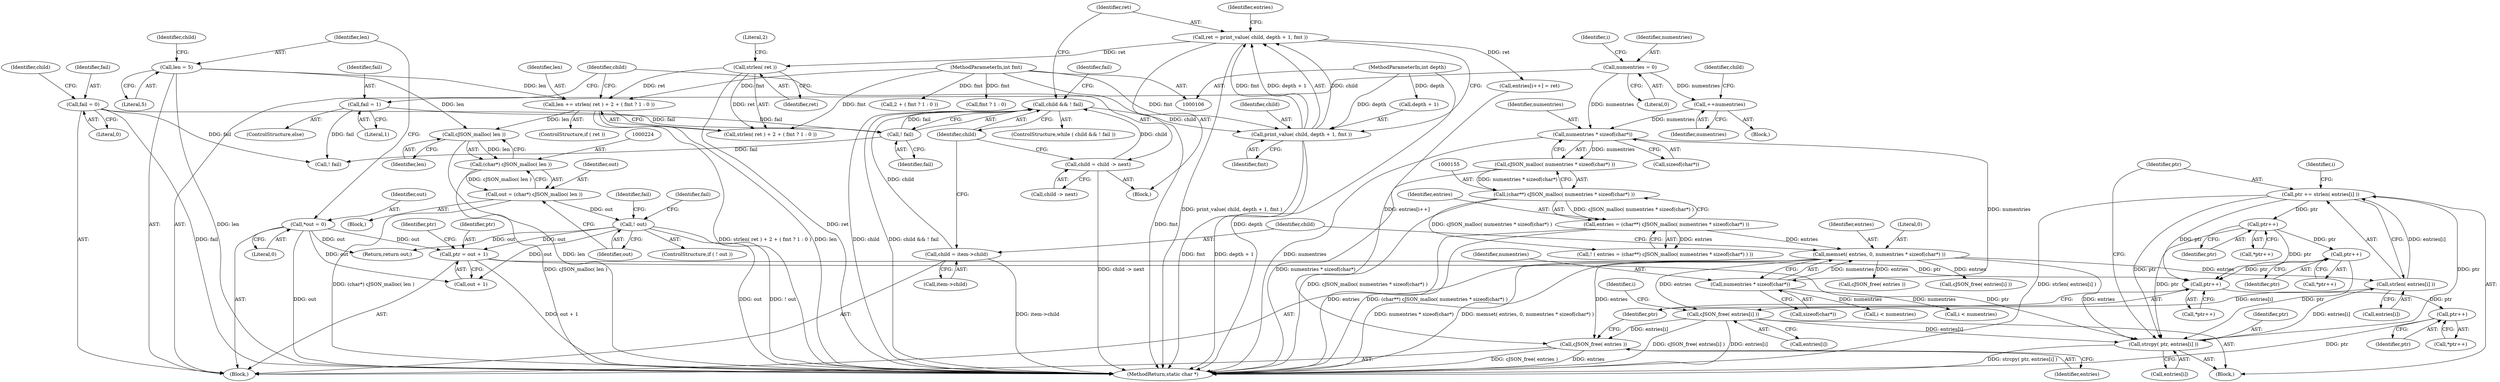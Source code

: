 digraph "1_iperf_91f2fa59e8ed80dfbf400add0164ee0e508e412a_40@API" {
"1000285" [label="(Call,ptr += strlen( entries[i] ))"];
"1000287" [label="(Call,strlen( entries[i] ))"];
"1000163" [label="(Call,memset( entries, 0, numentries * sizeof(char*) ))"];
"1000152" [label="(Call,entries = (char**) cJSON_malloc( numentries * sizeof(char*) ))"];
"1000154" [label="(Call,(char**) cJSON_malloc( numentries * sizeof(char*) ))"];
"1000156" [label="(Call,cJSON_malloc( numentries * sizeof(char*) ))"];
"1000157" [label="(Call,numentries * sizeof(char*))"];
"1000129" [label="(Call,numentries = 0)"];
"1000143" [label="(Call,++numentries)"];
"1000166" [label="(Call,numentries * sizeof(char*))"];
"1000280" [label="(Call,strcpy( ptr, entries[i] ))"];
"1000285" [label="(Call,ptr += strlen( entries[i] ))"];
"1000300" [label="(Call,ptr++)"];
"1000261" [label="(Call,ptr = out + 1)"];
"1000113" [label="(Call,*out = 0)"];
"1000228" [label="(Call,! out)"];
"1000221" [label="(Call,out = (char*) cJSON_malloc( len ))"];
"1000223" [label="(Call,(char*) cJSON_malloc( len ))"];
"1000225" [label="(Call,cJSON_malloc( len ))"];
"1000119" [label="(Call,len = 5)"];
"1000197" [label="(Call,len += strlen( ret ) + 2 + ( fmt ? 1 : 0 ))"];
"1000200" [label="(Call,strlen( ret ))"];
"1000181" [label="(Call,ret = print_value( child, depth + 1, fmt ))"];
"1000183" [label="(Call,print_value( child, depth + 1, fmt ))"];
"1000176" [label="(Call,child && ! fail)"];
"1000212" [label="(Call,child = child -> next)"];
"1000170" [label="(Call,child = item->child)"];
"1000178" [label="(Call,! fail)"];
"1000209" [label="(Call,fail = 1)"];
"1000137" [label="(Call,fail = 0)"];
"1000108" [label="(MethodParameterIn,int depth)"];
"1000109" [label="(MethodParameterIn,int fmt)"];
"1000307" [label="(Call,ptr++)"];
"1000314" [label="(Call,cJSON_free( entries[i] ))"];
"1000322" [label="(Call,ptr++)"];
"1000327" [label="(Call,ptr++)"];
"1000318" [label="(Call,cJSON_free( entries ))"];
"1000195" [label="(ControlStructure,if ( ret ))"];
"1000204" [label="(Call,fmt ? 1 : 0)"];
"1000110" [label="(Block,)"];
"1000225" [label="(Call,cJSON_malloc( len ))"];
"1000172" [label="(Call,item->child)"];
"1000281" [label="(Identifier,ptr)"];
"1000113" [label="(Call,*out = 0)"];
"1000178" [label="(Call,! fail)"];
"1000234" [label="(Identifier,fail)"];
"1000130" [label="(Identifier,numentries)"];
"1000268" [label="(Identifier,ptr)"];
"1000180" [label="(Block,)"];
"1000314" [label="(Call,cJSON_free( entries[i] ))"];
"1000219" [label="(Identifier,fail)"];
"1000175" [label="(ControlStructure,while ( child && ! fail ))"];
"1000131" [label="(Literal,0)"];
"1000198" [label="(Identifier,len)"];
"1000176" [label="(Call,child && ! fail)"];
"1000137" [label="(Call,fail = 0)"];
"1000263" [label="(Call,out + 1)"];
"1000280" [label="(Call,strcpy( ptr, entries[i] ))"];
"1000212" [label="(Call,child = child -> next)"];
"1000253" [label="(Call,cJSON_free( entries ))"];
"1000188" [label="(Identifier,fmt)"];
"1000181" [label="(Call,ret = print_value( child, depth + 1, fmt ))"];
"1000262" [label="(Identifier,ptr)"];
"1000321" [label="(Call,*ptr++)"];
"1000226" [label="(Identifier,len)"];
"1000285" [label="(Call,ptr += strlen( entries[i] ))"];
"1000154" [label="(Call,(char**) cJSON_malloc( numentries * sizeof(char*) ))"];
"1000182" [label="(Identifier,ret)"];
"1000152" [label="(Call,entries = (char**) cJSON_malloc( numentries * sizeof(char*) ))"];
"1000165" [label="(Literal,0)"];
"1000240" [label="(Call,i < numentries)"];
"1000222" [label="(Identifier,out)"];
"1000279" [label="(Block,)"];
"1000121" [label="(Literal,5)"];
"1000151" [label="(Call,! ( entries = (char**) cJSON_malloc( numentries * sizeof(char*) ) ))"];
"1000319" [label="(Identifier,entries)"];
"1000326" [label="(Call,*ptr++)"];
"1000177" [label="(Identifier,child)"];
"1000146" [label="(Identifier,child)"];
"1000168" [label="(Call,sizeof(char*))"];
"1000115" [label="(Literal,0)"];
"1000220" [label="(Block,)"];
"1000286" [label="(Identifier,ptr)"];
"1000156" [label="(Call,cJSON_malloc( numentries * sizeof(char*) ))"];
"1000227" [label="(ControlStructure,if ( ! out ))"];
"1000315" [label="(Call,entries[i])"];
"1000139" [label="(Literal,0)"];
"1000163" [label="(Call,memset( entries, 0, numentries * sizeof(char*) ))"];
"1000108" [label="(MethodParameterIn,int depth)"];
"1000203" [label="(Literal,2)"];
"1000328" [label="(Identifier,ptr)"];
"1000191" [label="(Identifier,entries)"];
"1000327" [label="(Call,ptr++)"];
"1000332" [label="(MethodReturn,static char *)"];
"1000278" [label="(Identifier,i)"];
"1000318" [label="(Call,cJSON_free( entries ))"];
"1000153" [label="(Identifier,entries)"];
"1000228" [label="(Call,! out)"];
"1000124" [label="(Identifier,child)"];
"1000282" [label="(Call,entries[i])"];
"1000158" [label="(Identifier,numentries)"];
"1000274" [label="(Call,i < numentries)"];
"1000218" [label="(Call,! fail)"];
"1000164" [label="(Identifier,entries)"];
"1000221" [label="(Call,out = (char*) cJSON_malloc( len ))"];
"1000171" [label="(Identifier,child)"];
"1000129" [label="(Call,numentries = 0)"];
"1000308" [label="(Identifier,ptr)"];
"1000200" [label="(Call,strlen( ret ))"];
"1000261" [label="(Call,ptr = out + 1)"];
"1000209" [label="(Call,fail = 1)"];
"1000214" [label="(Call,child -> next)"];
"1000307" [label="(Call,ptr++)"];
"1000197" [label="(Call,len += strlen( ret ) + 2 + ( fmt ? 1 : 0 ))"];
"1000249" [label="(Call,cJSON_free( entries[i] ))"];
"1000144" [label="(Identifier,numentries)"];
"1000119" [label="(Call,len = 5)"];
"1000120" [label="(Identifier,len)"];
"1000184" [label="(Identifier,child)"];
"1000229" [label="(Identifier,out)"];
"1000166" [label="(Call,numentries * sizeof(char*))"];
"1000143" [label="(Call,++numentries)"];
"1000300" [label="(Call,ptr++)"];
"1000170" [label="(Call,child = item->child)"];
"1000293" [label="(Identifier,i)"];
"1000306" [label="(Call,*ptr++)"];
"1000138" [label="(Identifier,fail)"];
"1000301" [label="(Identifier,ptr)"];
"1000223" [label="(Call,(char*) cJSON_malloc( len ))"];
"1000208" [label="(ControlStructure,else)"];
"1000322" [label="(Call,ptr++)"];
"1000185" [label="(Call,depth + 1)"];
"1000330" [label="(Return,return out;)"];
"1000157" [label="(Call,numentries * sizeof(char*))"];
"1000211" [label="(Literal,1)"];
"1000179" [label="(Identifier,fail)"];
"1000183" [label="(Call,print_value( child, depth + 1, fmt ))"];
"1000114" [label="(Identifier,out)"];
"1000231" [label="(Identifier,fail)"];
"1000201" [label="(Identifier,ret)"];
"1000299" [label="(Call,*ptr++)"];
"1000202" [label="(Call,2 + ( fmt ? 1 : 0 ))"];
"1000199" [label="(Call,strlen( ret ) + 2 + ( fmt ? 1 : 0 ))"];
"1000323" [label="(Identifier,ptr)"];
"1000210" [label="(Identifier,fail)"];
"1000159" [label="(Call,sizeof(char*))"];
"1000142" [label="(Block,)"];
"1000213" [label="(Identifier,child)"];
"1000109" [label="(MethodParameterIn,int fmt)"];
"1000141" [label="(Identifier,child)"];
"1000189" [label="(Call,entries[i++] = ret)"];
"1000287" [label="(Call,strlen( entries[i] ))"];
"1000167" [label="(Identifier,numentries)"];
"1000288" [label="(Call,entries[i])"];
"1000134" [label="(Identifier,i)"];
"1000285" -> "1000279"  [label="AST: "];
"1000285" -> "1000287"  [label="CFG: "];
"1000286" -> "1000285"  [label="AST: "];
"1000287" -> "1000285"  [label="AST: "];
"1000293" -> "1000285"  [label="CFG: "];
"1000285" -> "1000332"  [label="DDG: strlen( entries[i] )"];
"1000285" -> "1000280"  [label="DDG: ptr"];
"1000287" -> "1000285"  [label="DDG: entries[i]"];
"1000280" -> "1000285"  [label="DDG: ptr"];
"1000285" -> "1000300"  [label="DDG: ptr"];
"1000285" -> "1000322"  [label="DDG: ptr"];
"1000287" -> "1000288"  [label="CFG: "];
"1000288" -> "1000287"  [label="AST: "];
"1000163" -> "1000287"  [label="DDG: entries"];
"1000280" -> "1000287"  [label="DDG: entries[i]"];
"1000287" -> "1000314"  [label="DDG: entries[i]"];
"1000163" -> "1000110"  [label="AST: "];
"1000163" -> "1000166"  [label="CFG: "];
"1000164" -> "1000163"  [label="AST: "];
"1000165" -> "1000163"  [label="AST: "];
"1000166" -> "1000163"  [label="AST: "];
"1000171" -> "1000163"  [label="CFG: "];
"1000163" -> "1000332"  [label="DDG: numentries * sizeof(char*)"];
"1000163" -> "1000332"  [label="DDG: memset( entries, 0, numentries * sizeof(char*) )"];
"1000152" -> "1000163"  [label="DDG: entries"];
"1000166" -> "1000163"  [label="DDG: numentries"];
"1000163" -> "1000249"  [label="DDG: entries"];
"1000163" -> "1000253"  [label="DDG: entries"];
"1000163" -> "1000280"  [label="DDG: entries"];
"1000163" -> "1000314"  [label="DDG: entries"];
"1000163" -> "1000318"  [label="DDG: entries"];
"1000152" -> "1000151"  [label="AST: "];
"1000152" -> "1000154"  [label="CFG: "];
"1000153" -> "1000152"  [label="AST: "];
"1000154" -> "1000152"  [label="AST: "];
"1000151" -> "1000152"  [label="CFG: "];
"1000152" -> "1000332"  [label="DDG: entries"];
"1000152" -> "1000332"  [label="DDG: (char**) cJSON_malloc( numentries * sizeof(char*) )"];
"1000152" -> "1000151"  [label="DDG: entries"];
"1000154" -> "1000152"  [label="DDG: cJSON_malloc( numentries * sizeof(char*) )"];
"1000154" -> "1000156"  [label="CFG: "];
"1000155" -> "1000154"  [label="AST: "];
"1000156" -> "1000154"  [label="AST: "];
"1000154" -> "1000332"  [label="DDG: cJSON_malloc( numentries * sizeof(char*) )"];
"1000154" -> "1000151"  [label="DDG: cJSON_malloc( numentries * sizeof(char*) )"];
"1000156" -> "1000154"  [label="DDG: numentries * sizeof(char*)"];
"1000156" -> "1000157"  [label="CFG: "];
"1000157" -> "1000156"  [label="AST: "];
"1000156" -> "1000332"  [label="DDG: numentries * sizeof(char*)"];
"1000157" -> "1000156"  [label="DDG: numentries"];
"1000157" -> "1000159"  [label="CFG: "];
"1000158" -> "1000157"  [label="AST: "];
"1000159" -> "1000157"  [label="AST: "];
"1000157" -> "1000332"  [label="DDG: numentries"];
"1000129" -> "1000157"  [label="DDG: numentries"];
"1000143" -> "1000157"  [label="DDG: numentries"];
"1000157" -> "1000166"  [label="DDG: numentries"];
"1000129" -> "1000110"  [label="AST: "];
"1000129" -> "1000131"  [label="CFG: "];
"1000130" -> "1000129"  [label="AST: "];
"1000131" -> "1000129"  [label="AST: "];
"1000134" -> "1000129"  [label="CFG: "];
"1000129" -> "1000143"  [label="DDG: numentries"];
"1000143" -> "1000142"  [label="AST: "];
"1000143" -> "1000144"  [label="CFG: "];
"1000144" -> "1000143"  [label="AST: "];
"1000146" -> "1000143"  [label="CFG: "];
"1000166" -> "1000168"  [label="CFG: "];
"1000167" -> "1000166"  [label="AST: "];
"1000168" -> "1000166"  [label="AST: "];
"1000166" -> "1000240"  [label="DDG: numentries"];
"1000166" -> "1000274"  [label="DDG: numentries"];
"1000280" -> "1000279"  [label="AST: "];
"1000280" -> "1000282"  [label="CFG: "];
"1000281" -> "1000280"  [label="AST: "];
"1000282" -> "1000280"  [label="AST: "];
"1000286" -> "1000280"  [label="CFG: "];
"1000280" -> "1000332"  [label="DDG: strcpy( ptr, entries[i] )"];
"1000300" -> "1000280"  [label="DDG: ptr"];
"1000261" -> "1000280"  [label="DDG: ptr"];
"1000307" -> "1000280"  [label="DDG: ptr"];
"1000314" -> "1000280"  [label="DDG: entries[i]"];
"1000300" -> "1000299"  [label="AST: "];
"1000300" -> "1000301"  [label="CFG: "];
"1000301" -> "1000300"  [label="AST: "];
"1000299" -> "1000300"  [label="CFG: "];
"1000300" -> "1000307"  [label="DDG: ptr"];
"1000300" -> "1000322"  [label="DDG: ptr"];
"1000261" -> "1000110"  [label="AST: "];
"1000261" -> "1000263"  [label="CFG: "];
"1000262" -> "1000261"  [label="AST: "];
"1000263" -> "1000261"  [label="AST: "];
"1000268" -> "1000261"  [label="CFG: "];
"1000261" -> "1000332"  [label="DDG: out + 1"];
"1000113" -> "1000261"  [label="DDG: out"];
"1000228" -> "1000261"  [label="DDG: out"];
"1000261" -> "1000322"  [label="DDG: ptr"];
"1000113" -> "1000110"  [label="AST: "];
"1000113" -> "1000115"  [label="CFG: "];
"1000114" -> "1000113"  [label="AST: "];
"1000115" -> "1000113"  [label="AST: "];
"1000120" -> "1000113"  [label="CFG: "];
"1000113" -> "1000332"  [label="DDG: out"];
"1000113" -> "1000263"  [label="DDG: out"];
"1000113" -> "1000330"  [label="DDG: out"];
"1000228" -> "1000227"  [label="AST: "];
"1000228" -> "1000229"  [label="CFG: "];
"1000229" -> "1000228"  [label="AST: "];
"1000231" -> "1000228"  [label="CFG: "];
"1000234" -> "1000228"  [label="CFG: "];
"1000228" -> "1000332"  [label="DDG: ! out"];
"1000228" -> "1000332"  [label="DDG: out"];
"1000221" -> "1000228"  [label="DDG: out"];
"1000228" -> "1000263"  [label="DDG: out"];
"1000228" -> "1000330"  [label="DDG: out"];
"1000221" -> "1000220"  [label="AST: "];
"1000221" -> "1000223"  [label="CFG: "];
"1000222" -> "1000221"  [label="AST: "];
"1000223" -> "1000221"  [label="AST: "];
"1000229" -> "1000221"  [label="CFG: "];
"1000221" -> "1000332"  [label="DDG: (char*) cJSON_malloc( len )"];
"1000223" -> "1000221"  [label="DDG: cJSON_malloc( len )"];
"1000223" -> "1000225"  [label="CFG: "];
"1000224" -> "1000223"  [label="AST: "];
"1000225" -> "1000223"  [label="AST: "];
"1000223" -> "1000332"  [label="DDG: cJSON_malloc( len )"];
"1000225" -> "1000223"  [label="DDG: len"];
"1000225" -> "1000226"  [label="CFG: "];
"1000226" -> "1000225"  [label="AST: "];
"1000225" -> "1000332"  [label="DDG: len"];
"1000119" -> "1000225"  [label="DDG: len"];
"1000197" -> "1000225"  [label="DDG: len"];
"1000119" -> "1000110"  [label="AST: "];
"1000119" -> "1000121"  [label="CFG: "];
"1000120" -> "1000119"  [label="AST: "];
"1000121" -> "1000119"  [label="AST: "];
"1000124" -> "1000119"  [label="CFG: "];
"1000119" -> "1000332"  [label="DDG: len"];
"1000119" -> "1000197"  [label="DDG: len"];
"1000197" -> "1000195"  [label="AST: "];
"1000197" -> "1000199"  [label="CFG: "];
"1000198" -> "1000197"  [label="AST: "];
"1000199" -> "1000197"  [label="AST: "];
"1000213" -> "1000197"  [label="CFG: "];
"1000197" -> "1000332"  [label="DDG: strlen( ret ) + 2 + ( fmt ? 1 : 0 )"];
"1000197" -> "1000332"  [label="DDG: len"];
"1000200" -> "1000197"  [label="DDG: ret"];
"1000109" -> "1000197"  [label="DDG: fmt"];
"1000200" -> "1000199"  [label="AST: "];
"1000200" -> "1000201"  [label="CFG: "];
"1000201" -> "1000200"  [label="AST: "];
"1000203" -> "1000200"  [label="CFG: "];
"1000200" -> "1000332"  [label="DDG: ret"];
"1000200" -> "1000199"  [label="DDG: ret"];
"1000181" -> "1000200"  [label="DDG: ret"];
"1000181" -> "1000180"  [label="AST: "];
"1000181" -> "1000183"  [label="CFG: "];
"1000182" -> "1000181"  [label="AST: "];
"1000183" -> "1000181"  [label="AST: "];
"1000191" -> "1000181"  [label="CFG: "];
"1000181" -> "1000332"  [label="DDG: print_value( child, depth + 1, fmt )"];
"1000183" -> "1000181"  [label="DDG: child"];
"1000183" -> "1000181"  [label="DDG: depth + 1"];
"1000183" -> "1000181"  [label="DDG: fmt"];
"1000181" -> "1000189"  [label="DDG: ret"];
"1000183" -> "1000188"  [label="CFG: "];
"1000184" -> "1000183"  [label="AST: "];
"1000185" -> "1000183"  [label="AST: "];
"1000188" -> "1000183"  [label="AST: "];
"1000183" -> "1000332"  [label="DDG: depth + 1"];
"1000183" -> "1000332"  [label="DDG: fmt"];
"1000176" -> "1000183"  [label="DDG: child"];
"1000108" -> "1000183"  [label="DDG: depth"];
"1000109" -> "1000183"  [label="DDG: fmt"];
"1000176" -> "1000175"  [label="AST: "];
"1000176" -> "1000177"  [label="CFG: "];
"1000176" -> "1000178"  [label="CFG: "];
"1000177" -> "1000176"  [label="AST: "];
"1000178" -> "1000176"  [label="AST: "];
"1000182" -> "1000176"  [label="CFG: "];
"1000219" -> "1000176"  [label="CFG: "];
"1000176" -> "1000332"  [label="DDG: child && ! fail"];
"1000176" -> "1000332"  [label="DDG: child"];
"1000212" -> "1000176"  [label="DDG: child"];
"1000170" -> "1000176"  [label="DDG: child"];
"1000178" -> "1000176"  [label="DDG: fail"];
"1000212" -> "1000180"  [label="AST: "];
"1000212" -> "1000214"  [label="CFG: "];
"1000213" -> "1000212"  [label="AST: "];
"1000214" -> "1000212"  [label="AST: "];
"1000177" -> "1000212"  [label="CFG: "];
"1000212" -> "1000332"  [label="DDG: child -> next"];
"1000170" -> "1000110"  [label="AST: "];
"1000170" -> "1000172"  [label="CFG: "];
"1000171" -> "1000170"  [label="AST: "];
"1000172" -> "1000170"  [label="AST: "];
"1000177" -> "1000170"  [label="CFG: "];
"1000170" -> "1000332"  [label="DDG: item->child"];
"1000178" -> "1000179"  [label="CFG: "];
"1000179" -> "1000178"  [label="AST: "];
"1000209" -> "1000178"  [label="DDG: fail"];
"1000137" -> "1000178"  [label="DDG: fail"];
"1000178" -> "1000218"  [label="DDG: fail"];
"1000209" -> "1000208"  [label="AST: "];
"1000209" -> "1000211"  [label="CFG: "];
"1000210" -> "1000209"  [label="AST: "];
"1000211" -> "1000209"  [label="AST: "];
"1000213" -> "1000209"  [label="CFG: "];
"1000209" -> "1000218"  [label="DDG: fail"];
"1000137" -> "1000110"  [label="AST: "];
"1000137" -> "1000139"  [label="CFG: "];
"1000138" -> "1000137"  [label="AST: "];
"1000139" -> "1000137"  [label="AST: "];
"1000141" -> "1000137"  [label="CFG: "];
"1000137" -> "1000332"  [label="DDG: fail"];
"1000137" -> "1000218"  [label="DDG: fail"];
"1000108" -> "1000106"  [label="AST: "];
"1000108" -> "1000332"  [label="DDG: depth"];
"1000108" -> "1000185"  [label="DDG: depth"];
"1000109" -> "1000106"  [label="AST: "];
"1000109" -> "1000332"  [label="DDG: fmt"];
"1000109" -> "1000199"  [label="DDG: fmt"];
"1000109" -> "1000202"  [label="DDG: fmt"];
"1000109" -> "1000204"  [label="DDG: fmt"];
"1000307" -> "1000306"  [label="AST: "];
"1000307" -> "1000308"  [label="CFG: "];
"1000308" -> "1000307"  [label="AST: "];
"1000306" -> "1000307"  [label="CFG: "];
"1000307" -> "1000322"  [label="DDG: ptr"];
"1000314" -> "1000279"  [label="AST: "];
"1000314" -> "1000315"  [label="CFG: "];
"1000315" -> "1000314"  [label="AST: "];
"1000278" -> "1000314"  [label="CFG: "];
"1000314" -> "1000332"  [label="DDG: entries[i]"];
"1000314" -> "1000332"  [label="DDG: cJSON_free( entries[i] )"];
"1000314" -> "1000318"  [label="DDG: entries[i]"];
"1000322" -> "1000321"  [label="AST: "];
"1000322" -> "1000323"  [label="CFG: "];
"1000323" -> "1000322"  [label="AST: "];
"1000321" -> "1000322"  [label="CFG: "];
"1000322" -> "1000327"  [label="DDG: ptr"];
"1000327" -> "1000326"  [label="AST: "];
"1000327" -> "1000328"  [label="CFG: "];
"1000328" -> "1000327"  [label="AST: "];
"1000326" -> "1000327"  [label="CFG: "];
"1000327" -> "1000332"  [label="DDG: ptr"];
"1000318" -> "1000110"  [label="AST: "];
"1000318" -> "1000319"  [label="CFG: "];
"1000319" -> "1000318"  [label="AST: "];
"1000323" -> "1000318"  [label="CFG: "];
"1000318" -> "1000332"  [label="DDG: cJSON_free( entries )"];
"1000318" -> "1000332"  [label="DDG: entries"];
"1000189" -> "1000318"  [label="DDG: entries[i++]"];
}
